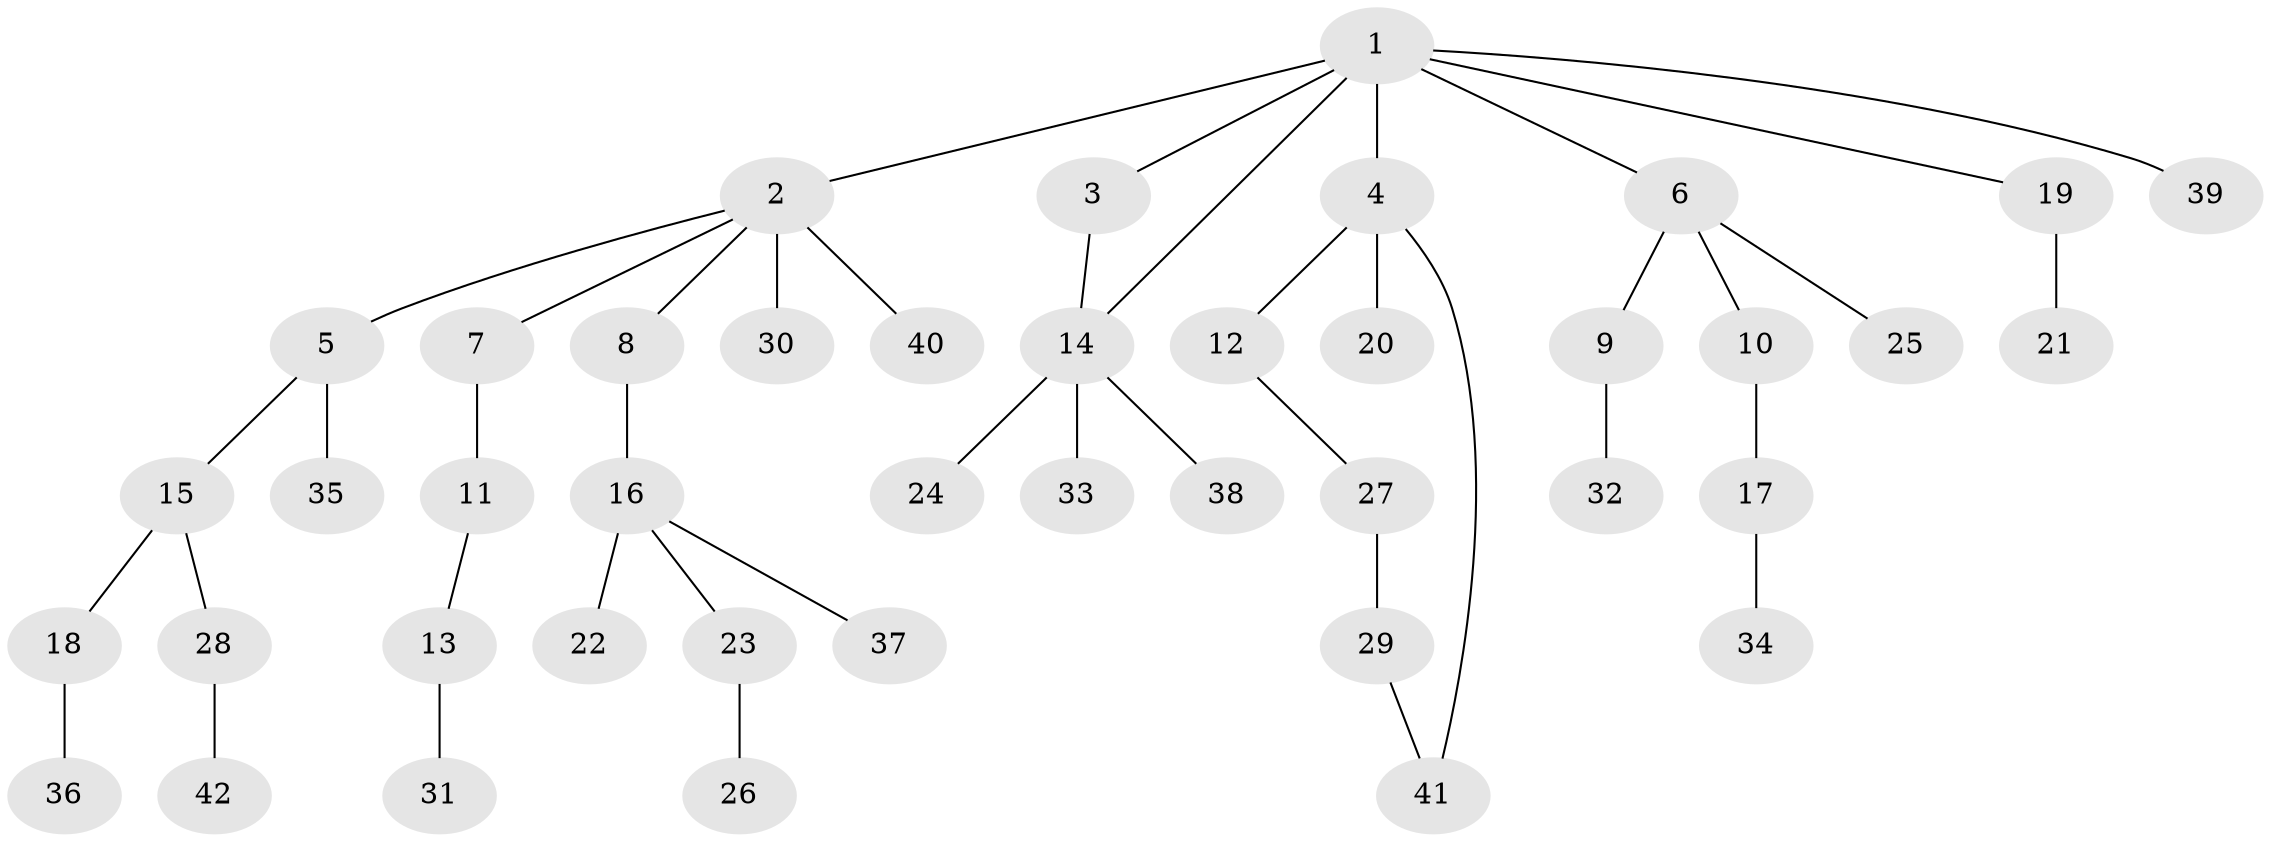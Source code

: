 // original degree distribution, {8: 0.012195121951219513, 6: 0.024390243902439025, 3: 0.1951219512195122, 4: 0.04878048780487805, 5: 0.012195121951219513, 2: 0.2073170731707317, 1: 0.4878048780487805, 7: 0.012195121951219513}
// Generated by graph-tools (version 1.1) at 2025/34/03/09/25 02:34:18]
// undirected, 42 vertices, 43 edges
graph export_dot {
graph [start="1"]
  node [color=gray90,style=filled];
  1;
  2;
  3;
  4;
  5;
  6;
  7;
  8;
  9;
  10;
  11;
  12;
  13;
  14;
  15;
  16;
  17;
  18;
  19;
  20;
  21;
  22;
  23;
  24;
  25;
  26;
  27;
  28;
  29;
  30;
  31;
  32;
  33;
  34;
  35;
  36;
  37;
  38;
  39;
  40;
  41;
  42;
  1 -- 2 [weight=1.0];
  1 -- 3 [weight=1.0];
  1 -- 4 [weight=1.0];
  1 -- 6 [weight=1.0];
  1 -- 14 [weight=1.0];
  1 -- 19 [weight=1.0];
  1 -- 39 [weight=1.0];
  2 -- 5 [weight=1.0];
  2 -- 7 [weight=1.0];
  2 -- 8 [weight=1.0];
  2 -- 30 [weight=2.0];
  2 -- 40 [weight=1.0];
  3 -- 14 [weight=1.0];
  4 -- 12 [weight=1.0];
  4 -- 20 [weight=2.0];
  4 -- 41 [weight=1.0];
  5 -- 15 [weight=1.0];
  5 -- 35 [weight=1.0];
  6 -- 9 [weight=1.0];
  6 -- 10 [weight=1.0];
  6 -- 25 [weight=1.0];
  7 -- 11 [weight=1.0];
  8 -- 16 [weight=2.0];
  9 -- 32 [weight=2.0];
  10 -- 17 [weight=1.0];
  11 -- 13 [weight=1.0];
  12 -- 27 [weight=1.0];
  13 -- 31 [weight=1.0];
  14 -- 24 [weight=1.0];
  14 -- 33 [weight=1.0];
  14 -- 38 [weight=1.0];
  15 -- 18 [weight=1.0];
  15 -- 28 [weight=1.0];
  16 -- 22 [weight=1.0];
  16 -- 23 [weight=1.0];
  16 -- 37 [weight=1.0];
  17 -- 34 [weight=1.0];
  18 -- 36 [weight=4.0];
  19 -- 21 [weight=3.0];
  23 -- 26 [weight=1.0];
  27 -- 29 [weight=1.0];
  28 -- 42 [weight=1.0];
  29 -- 41 [weight=1.0];
}
